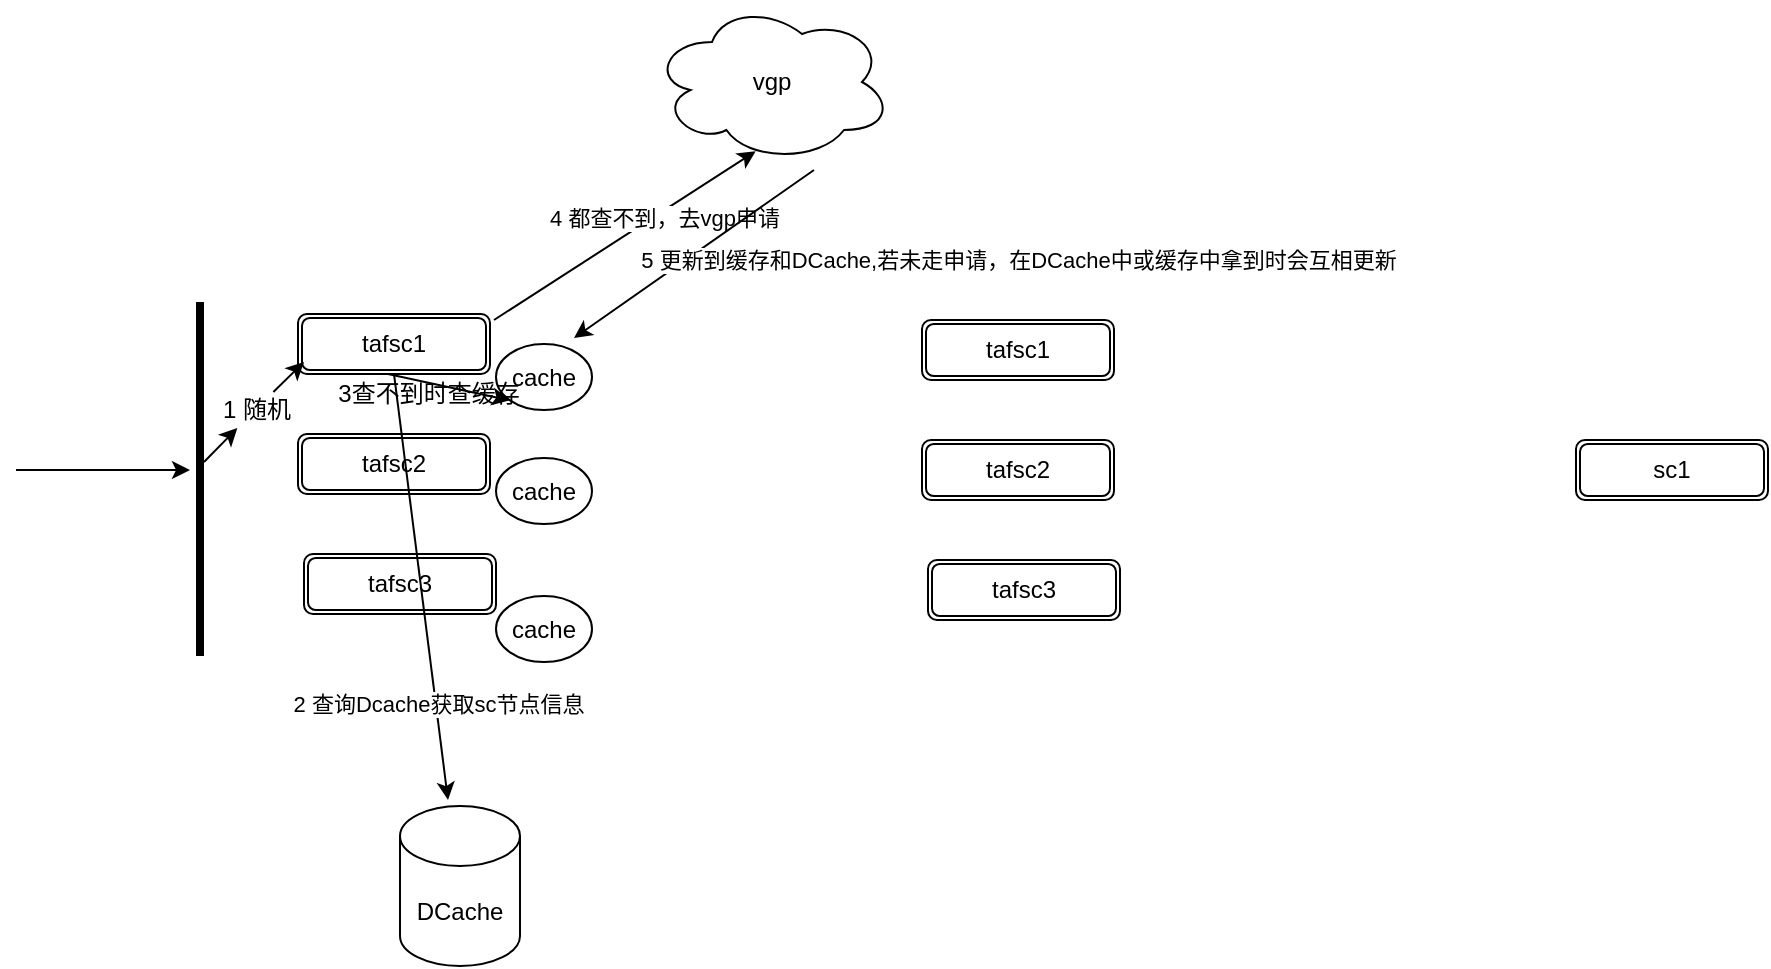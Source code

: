 <mxfile version="14.4.3" type="github">
  <diagram id="-bP3XhjUXyilaQhWAgKb" name="Page-1">
    <mxGraphModel dx="1185" dy="588" grid="1" gridSize="3" guides="1" tooltips="1" connect="1" arrows="1" fold="1" page="1" pageScale="1" pageWidth="1169" pageHeight="1654" math="0" shadow="0">
      <root>
        <mxCell id="0" />
        <mxCell id="1" parent="0" />
        <mxCell id="8dekluOhMgX2cntVKTaH-1" value="" style="line;strokeWidth=4;direction=south;html=1;perimeter=backbonePerimeter;points=[];outlineConnect=0;" parent="1" vertex="1">
          <mxGeometry x="168" y="339" width="10" height="177" as="geometry" />
        </mxCell>
        <mxCell id="8dekluOhMgX2cntVKTaH-2" value="tafsc1" style="shape=ext;double=1;rounded=1;whiteSpace=wrap;html=1;" parent="1" vertex="1">
          <mxGeometry x="222" y="345" width="96" height="30" as="geometry" />
        </mxCell>
        <mxCell id="8dekluOhMgX2cntVKTaH-3" value="tafsc2" style="shape=ext;double=1;rounded=1;whiteSpace=wrap;html=1;" parent="1" vertex="1">
          <mxGeometry x="222" y="405" width="96" height="30" as="geometry" />
        </mxCell>
        <mxCell id="8dekluOhMgX2cntVKTaH-4" value="tafsc3" style="shape=ext;double=1;rounded=1;whiteSpace=wrap;html=1;" parent="1" vertex="1">
          <mxGeometry x="225" y="465" width="96" height="30" as="geometry" />
        </mxCell>
        <mxCell id="8dekluOhMgX2cntVKTaH-5" value="" style="endArrow=classic;html=1;" parent="1" edge="1">
          <mxGeometry width="50" height="50" relative="1" as="geometry">
            <mxPoint x="81" y="423" as="sourcePoint" />
            <mxPoint x="168" y="423" as="targetPoint" />
          </mxGeometry>
        </mxCell>
        <mxCell id="8dekluOhMgX2cntVKTaH-6" value="" style="endArrow=classic;html=1;" parent="1" source="8dekluOhMgX2cntVKTaH-7" edge="1">
          <mxGeometry width="50" height="50" relative="1" as="geometry">
            <mxPoint x="175" y="419" as="sourcePoint" />
            <mxPoint x="225" y="369" as="targetPoint" />
          </mxGeometry>
        </mxCell>
        <mxCell id="8dekluOhMgX2cntVKTaH-7" value="1 随机" style="text;html=1;align=center;verticalAlign=middle;resizable=0;points=[];autosize=1;" parent="1" vertex="1">
          <mxGeometry x="178" y="384" width="45" height="18" as="geometry" />
        </mxCell>
        <mxCell id="8dekluOhMgX2cntVKTaH-8" value="" style="endArrow=classic;html=1;" parent="1" target="8dekluOhMgX2cntVKTaH-7" edge="1">
          <mxGeometry width="50" height="50" relative="1" as="geometry">
            <mxPoint x="175" y="419" as="sourcePoint" />
            <mxPoint x="225" y="369" as="targetPoint" />
          </mxGeometry>
        </mxCell>
        <mxCell id="8dekluOhMgX2cntVKTaH-9" value="tafsc1" style="shape=ext;double=1;rounded=1;whiteSpace=wrap;html=1;" parent="1" vertex="1">
          <mxGeometry x="534" y="348" width="96" height="30" as="geometry" />
        </mxCell>
        <mxCell id="8dekluOhMgX2cntVKTaH-10" value="tafsc2" style="shape=ext;double=1;rounded=1;whiteSpace=wrap;html=1;" parent="1" vertex="1">
          <mxGeometry x="534" y="408" width="96" height="30" as="geometry" />
        </mxCell>
        <mxCell id="8dekluOhMgX2cntVKTaH-11" value="tafsc3" style="shape=ext;double=1;rounded=1;whiteSpace=wrap;html=1;" parent="1" vertex="1">
          <mxGeometry x="537" y="468" width="96" height="30" as="geometry" />
        </mxCell>
        <mxCell id="8dekluOhMgX2cntVKTaH-12" value="sc1" style="shape=ext;double=1;rounded=1;whiteSpace=wrap;html=1;" parent="1" vertex="1">
          <mxGeometry x="861" y="408" width="96" height="30" as="geometry" />
        </mxCell>
        <mxCell id="INrCNFCCM0VXCptv-kLN-2" value="cache" style="ellipse;whiteSpace=wrap;html=1;" vertex="1" parent="1">
          <mxGeometry x="321" y="360" width="48" height="33" as="geometry" />
        </mxCell>
        <mxCell id="INrCNFCCM0VXCptv-kLN-3" value="cache" style="ellipse;whiteSpace=wrap;html=1;" vertex="1" parent="1">
          <mxGeometry x="321" y="417" width="48" height="33" as="geometry" />
        </mxCell>
        <mxCell id="INrCNFCCM0VXCptv-kLN-4" value="cache" style="ellipse;whiteSpace=wrap;html=1;" vertex="1" parent="1">
          <mxGeometry x="321" y="486" width="48" height="33" as="geometry" />
        </mxCell>
        <mxCell id="INrCNFCCM0VXCptv-kLN-5" value="DCache" style="shape=cylinder3;whiteSpace=wrap;html=1;boundedLbl=1;backgroundOutline=1;size=15;" vertex="1" parent="1">
          <mxGeometry x="273" y="591" width="60" height="80" as="geometry" />
        </mxCell>
        <mxCell id="INrCNFCCM0VXCptv-kLN-6" value="" style="endArrow=classic;html=1;exitX=0.5;exitY=1;exitDx=0;exitDy=0;" edge="1" parent="1" source="8dekluOhMgX2cntVKTaH-2">
          <mxGeometry width="50" height="50" relative="1" as="geometry">
            <mxPoint x="501" y="557" as="sourcePoint" />
            <mxPoint x="297" y="588" as="targetPoint" />
          </mxGeometry>
        </mxCell>
        <mxCell id="INrCNFCCM0VXCptv-kLN-7" value="2 查询Dcache获取sc节点信息" style="edgeLabel;html=1;align=center;verticalAlign=middle;resizable=0;points=[];" vertex="1" connectable="0" parent="INrCNFCCM0VXCptv-kLN-6">
          <mxGeometry x="0.546" y="1" relative="1" as="geometry">
            <mxPoint as="offset" />
          </mxGeometry>
        </mxCell>
        <mxCell id="INrCNFCCM0VXCptv-kLN-8" value="" style="endArrow=classic;html=1;entryX=0;entryY=1;entryDx=0;entryDy=0;" edge="1" parent="1" target="INrCNFCCM0VXCptv-kLN-2">
          <mxGeometry width="50" height="50" relative="1" as="geometry">
            <mxPoint x="267" y="375" as="sourcePoint" />
            <mxPoint x="551" y="507" as="targetPoint" />
          </mxGeometry>
        </mxCell>
        <mxCell id="INrCNFCCM0VXCptv-kLN-10" value="3查不到时查缓存" style="text;html=1;align=center;verticalAlign=middle;resizable=0;points=[];autosize=1;" vertex="1" parent="1">
          <mxGeometry x="236" y="376" width="102" height="18" as="geometry" />
        </mxCell>
        <mxCell id="INrCNFCCM0VXCptv-kLN-11" value="vgp" style="ellipse;shape=cloud;whiteSpace=wrap;html=1;" vertex="1" parent="1">
          <mxGeometry x="399" y="189" width="120" height="80" as="geometry" />
        </mxCell>
        <mxCell id="INrCNFCCM0VXCptv-kLN-12" value="" style="endArrow=classic;html=1;entryX=0.432;entryY=0.933;entryDx=0;entryDy=0;entryPerimeter=0;" edge="1" parent="1" target="INrCNFCCM0VXCptv-kLN-11">
          <mxGeometry width="50" height="50" relative="1" as="geometry">
            <mxPoint x="320" y="348" as="sourcePoint" />
            <mxPoint x="370" y="298" as="targetPoint" />
          </mxGeometry>
        </mxCell>
        <mxCell id="INrCNFCCM0VXCptv-kLN-13" value="4 都查不到，去vgp申请" style="edgeLabel;html=1;align=center;verticalAlign=middle;resizable=0;points=[];" vertex="1" connectable="0" parent="INrCNFCCM0VXCptv-kLN-12">
          <mxGeometry x="0.264" y="-3" relative="1" as="geometry">
            <mxPoint as="offset" />
          </mxGeometry>
        </mxCell>
        <mxCell id="INrCNFCCM0VXCptv-kLN-14" value="" style="endArrow=classic;html=1;" edge="1" parent="1">
          <mxGeometry width="50" height="50" relative="1" as="geometry">
            <mxPoint x="480" y="273" as="sourcePoint" />
            <mxPoint x="360" y="357" as="targetPoint" />
          </mxGeometry>
        </mxCell>
        <mxCell id="INrCNFCCM0VXCptv-kLN-15" value="5 更新到缓存和DCache,若未走申请，在DCache中或缓存中拿到时会互相更新" style="edgeLabel;html=1;align=center;verticalAlign=middle;resizable=0;points=[];" vertex="1" connectable="0" parent="INrCNFCCM0VXCptv-kLN-14">
          <mxGeometry x="0.185" y="-1" relative="1" as="geometry">
            <mxPoint x="173.57" y="-3.88" as="offset" />
          </mxGeometry>
        </mxCell>
      </root>
    </mxGraphModel>
  </diagram>
</mxfile>
